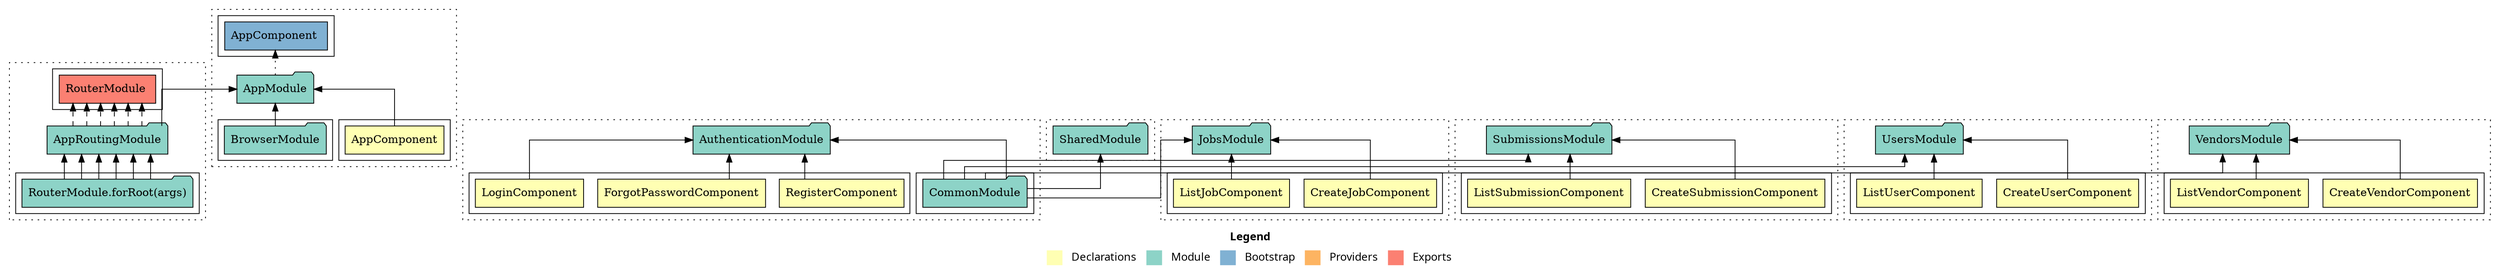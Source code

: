digraph dependencies { node [shape="rect", style="filled", colorscheme=set312]; ranksep=0.4; compound=false; remincross=true; splines=true; splines=ortho; rankdir=LR; rankdir=TB; rankdir=BT; label=<<table BORDER="0"> <tr> <td colspan="5" align="center"><b>Legend</b></td> </tr> <tr> <td> <table BORDER="0"> <tr> <td bgcolor="#ffffb3" width="20"></td> <td>  Declarations</td> </tr> </table> </td> <td> <table BORDER="0"> <tr> <td bgcolor="#8dd3c7" width="20"></td> <td>  Module</td> </tr> </table> </td> <td> <table BORDER="0"> <tr> <td bgcolor="#80b1d3" width="20"></td> <td>  Bootstrap</td> </tr> </table> </td> <td> <table BORDER="0"> <tr> <td bgcolor="#fdb462" width="20"></td> <td>  Providers</td> </tr> </table> </td> <td> <table BORDER="0"> <tr> <td bgcolor="#fb8072" width="20"></td> <td>  Exports</td> </tr> </table> </td> </tr></table>>; ratio=compress; fontname="Times-12";  subgraph "cluster_AppRoutingModule" { label=""; style="dotted"; node [shape="folder", fillcolor=1];  subgraph cluster_AppRoutingModule_declarations { style="solid"; node [style="filled", shape="rect"];  }    subgraph cluster_AppRoutingModule_imports { style="solid"; node [style="filled", fillcolor=1, shape="rect"];   "RouterModule.forRoot(args)" [label="RouterModule.forRoot(args)", shape="folder"];   }   "RouterModule.forRoot(args)" -> "AppRoutingModule" [lhead="cluster_AppRoutingModule", ltail="cluster_AppRoutingModule_imports"];     subgraph cluster_AppRoutingModule_exports { style="solid"; node [style="filled", fillcolor=4, shape="rect"];  "RouterModule " [label="RouterModule ", shape="rect"]  }  "AppRoutingModule" -> "RouterModule " [style="dashed", ltail="cluster_AppRoutingModule" lhead="cluster_AppRoutingModule_exports"];    subgraph cluster_AppRoutingModule_bootstrap { style="solid"; node [style="filled", fillcolor=5, shape="rect"];  }    subgraph cluster_AppRoutingModule_providers { style="solid"; node [style="filled", fillcolor=6, shape="rect"];  }   }  subgraph "cluster_AppModule" { label=""; style="dotted"; node [shape="folder", fillcolor=1];  subgraph cluster_AppModule_declarations { style="solid"; node [style="filled", shape="rect"];  node [fillcolor=2]; "AppComponent";  }  "AppComponent" -> "AppModule" [style="solid", lhead="cluster_AppModule" ltail="cluster_AppModule_declarations"]; subgraph "cluster_AppModule_AppComponent_providers" { style="solid";  }    subgraph cluster_AppModule_imports { style="solid"; node [style="filled", fillcolor=1, shape="rect"];   "BrowserModule" [label="BrowserModule", shape="folder"];    "AppRoutingModule" [label="AppRoutingModule", shape="folder"];   }   "BrowserModule" -> "AppModule" [lhead="cluster_AppModule", ltail="cluster_AppModule_imports"];    "AppRoutingModule" -> "AppModule" [lhead="cluster_AppModule", ltail="cluster_AppModule_imports"];     subgraph cluster_AppModule_exports { style="solid"; node [style="filled", fillcolor=4, shape="rect"];  }    subgraph cluster_AppModule_bootstrap { style="solid"; node [style="filled", fillcolor=5, shape="rect"];  "AppComponent " [label="AppComponent ", shape="rect"]  }  "AppModule" -> "AppComponent " [style="dotted", lhead="cluster_AppModule_bootstrap" ltail="cluster_AppModule"];    subgraph cluster_AppModule_providers { style="solid"; node [style="filled", fillcolor=6, shape="rect"];  }   }  subgraph "cluster_AppRoutingModule" { label=""; style="dotted"; node [shape="folder", fillcolor=1];  subgraph cluster_AppRoutingModule_declarations { style="solid"; node [style="filled", shape="rect"];  }    subgraph cluster_AppRoutingModule_imports { style="solid"; node [style="filled", fillcolor=1, shape="rect"];   "RouterModule.forRoot(args)" [label="RouterModule.forRoot(args)", shape="folder"];   }   "RouterModule.forRoot(args)" -> "AppRoutingModule" [lhead="cluster_AppRoutingModule", ltail="cluster_AppRoutingModule_imports"];     subgraph cluster_AppRoutingModule_exports { style="solid"; node [style="filled", fillcolor=4, shape="rect"];  "RouterModule " [label="RouterModule ", shape="rect"]  }  "AppRoutingModule" -> "RouterModule " [style="dashed", ltail="cluster_AppRoutingModule" lhead="cluster_AppRoutingModule_exports"];    subgraph cluster_AppRoutingModule_bootstrap { style="solid"; node [style="filled", fillcolor=5, shape="rect"];  }    subgraph cluster_AppRoutingModule_providers { style="solid"; node [style="filled", fillcolor=6, shape="rect"];  }   }  subgraph "cluster_AuthenticationModule" { label=""; style="dotted"; node [shape="folder", fillcolor=1];  subgraph cluster_AuthenticationModule_declarations { style="solid"; node [style="filled", shape="rect"];  node [fillcolor=2]; "LoginComponent";  node [fillcolor=2]; "RegisterComponent";  node [fillcolor=2]; "ForgotPasswordComponent";  }  "LoginComponent" -> "AuthenticationModule" [style="solid", lhead="cluster_AuthenticationModule" ltail="cluster_AuthenticationModule_declarations"]; subgraph "cluster_AuthenticationModule_LoginComponent_providers" { style="solid";  }  "RegisterComponent" -> "AuthenticationModule" [style="solid", lhead="cluster_AuthenticationModule" ltail="cluster_AuthenticationModule_declarations"]; subgraph "cluster_AuthenticationModule_RegisterComponent_providers" { style="solid";  }  "ForgotPasswordComponent" -> "AuthenticationModule" [style="solid", lhead="cluster_AuthenticationModule" ltail="cluster_AuthenticationModule_declarations"]; subgraph "cluster_AuthenticationModule_ForgotPasswordComponent_providers" { style="solid";  }    subgraph cluster_AuthenticationModule_imports { style="solid"; node [style="filled", fillcolor=1, shape="rect"];   "CommonModule" [label="CommonModule", shape="folder"];   }   "CommonModule" -> "AuthenticationModule" [lhead="cluster_AuthenticationModule", ltail="cluster_AuthenticationModule_imports"];     subgraph cluster_AuthenticationModule_exports { style="solid"; node [style="filled", fillcolor=4, shape="rect"];  }    subgraph cluster_AuthenticationModule_bootstrap { style="solid"; node [style="filled", fillcolor=5, shape="rect"];  }    subgraph cluster_AuthenticationModule_providers { style="solid"; node [style="filled", fillcolor=6, shape="rect"];  }   }  subgraph "cluster_AppRoutingModule" { label=""; style="dotted"; node [shape="folder", fillcolor=1];  subgraph cluster_AppRoutingModule_declarations { style="solid"; node [style="filled", shape="rect"];  }    subgraph cluster_AppRoutingModule_imports { style="solid"; node [style="filled", fillcolor=1, shape="rect"];   "RouterModule.forRoot(args)" [label="RouterModule.forRoot(args)", shape="folder"];   }   "RouterModule.forRoot(args)" -> "AppRoutingModule" [lhead="cluster_AppRoutingModule", ltail="cluster_AppRoutingModule_imports"];     subgraph cluster_AppRoutingModule_exports { style="solid"; node [style="filled", fillcolor=4, shape="rect"];  "RouterModule " [label="RouterModule ", shape="rect"]  }  "AppRoutingModule" -> "RouterModule " [style="dashed", ltail="cluster_AppRoutingModule" lhead="cluster_AppRoutingModule_exports"];    subgraph cluster_AppRoutingModule_bootstrap { style="solid"; node [style="filled", fillcolor=5, shape="rect"];  }    subgraph cluster_AppRoutingModule_providers { style="solid"; node [style="filled", fillcolor=6, shape="rect"];  }   }  subgraph "cluster_JobsModule" { label=""; style="dotted"; node [shape="folder", fillcolor=1];  subgraph cluster_JobsModule_declarations { style="solid"; node [style="filled", shape="rect"];  node [fillcolor=2]; "CreateJobComponent";  node [fillcolor=2]; "ListJobComponent";  }  "CreateJobComponent" -> "JobsModule" [style="solid", lhead="cluster_JobsModule" ltail="cluster_JobsModule_declarations"]; subgraph "cluster_JobsModule_CreateJobComponent_providers" { style="solid";  }  "ListJobComponent" -> "JobsModule" [style="solid", lhead="cluster_JobsModule" ltail="cluster_JobsModule_declarations"]; subgraph "cluster_JobsModule_ListJobComponent_providers" { style="solid";  }    subgraph cluster_JobsModule_imports { style="solid"; node [style="filled", fillcolor=1, shape="rect"];   "CommonModule" [label="CommonModule", shape="folder"];   }   "CommonModule" -> "JobsModule" [lhead="cluster_JobsModule", ltail="cluster_JobsModule_imports"];     subgraph cluster_JobsModule_exports { style="solid"; node [style="filled", fillcolor=4, shape="rect"];  }    subgraph cluster_JobsModule_bootstrap { style="solid"; node [style="filled", fillcolor=5, shape="rect"];  }    subgraph cluster_JobsModule_providers { style="solid"; node [style="filled", fillcolor=6, shape="rect"];  }   }  subgraph "cluster_SharedModule" { label=""; style="dotted"; node [shape="folder", fillcolor=1];  subgraph cluster_SharedModule_declarations { style="solid"; node [style="filled", shape="rect"];  }    subgraph cluster_SharedModule_imports { style="solid"; node [style="filled", fillcolor=1, shape="rect"];   "CommonModule" [label="CommonModule", shape="folder"];   }   "CommonModule" -> "SharedModule" [lhead="cluster_SharedModule", ltail="cluster_SharedModule_imports"];     subgraph cluster_SharedModule_exports { style="solid"; node [style="filled", fillcolor=4, shape="rect"];  }    subgraph cluster_SharedModule_bootstrap { style="solid"; node [style="filled", fillcolor=5, shape="rect"];  }    subgraph cluster_SharedModule_providers { style="solid"; node [style="filled", fillcolor=6, shape="rect"];  }   }  subgraph "cluster_AppRoutingModule" { label=""; style="dotted"; node [shape="folder", fillcolor=1];  subgraph cluster_AppRoutingModule_declarations { style="solid"; node [style="filled", shape="rect"];  }    subgraph cluster_AppRoutingModule_imports { style="solid"; node [style="filled", fillcolor=1, shape="rect"];   "RouterModule.forRoot(args)" [label="RouterModule.forRoot(args)", shape="folder"];   }   "RouterModule.forRoot(args)" -> "AppRoutingModule" [lhead="cluster_AppRoutingModule", ltail="cluster_AppRoutingModule_imports"];     subgraph cluster_AppRoutingModule_exports { style="solid"; node [style="filled", fillcolor=4, shape="rect"];  "RouterModule " [label="RouterModule ", shape="rect"]  }  "AppRoutingModule" -> "RouterModule " [style="dashed", ltail="cluster_AppRoutingModule" lhead="cluster_AppRoutingModule_exports"];    subgraph cluster_AppRoutingModule_bootstrap { style="solid"; node [style="filled", fillcolor=5, shape="rect"];  }    subgraph cluster_AppRoutingModule_providers { style="solid"; node [style="filled", fillcolor=6, shape="rect"];  }   }  subgraph "cluster_SubmissionsModule" { label=""; style="dotted"; node [shape="folder", fillcolor=1];  subgraph cluster_SubmissionsModule_declarations { style="solid"; node [style="filled", shape="rect"];  node [fillcolor=2]; "CreateSubmissionComponent";  node [fillcolor=2]; "ListSubmissionComponent";  }  "CreateSubmissionComponent" -> "SubmissionsModule" [style="solid", lhead="cluster_SubmissionsModule" ltail="cluster_SubmissionsModule_declarations"]; subgraph "cluster_SubmissionsModule_CreateSubmissionComponent_providers" { style="solid";  }  "ListSubmissionComponent" -> "SubmissionsModule" [style="solid", lhead="cluster_SubmissionsModule" ltail="cluster_SubmissionsModule_declarations"]; subgraph "cluster_SubmissionsModule_ListSubmissionComponent_providers" { style="solid";  }    subgraph cluster_SubmissionsModule_imports { style="solid"; node [style="filled", fillcolor=1, shape="rect"];   "CommonModule" [label="CommonModule", shape="folder"];   }   "CommonModule" -> "SubmissionsModule" [lhead="cluster_SubmissionsModule", ltail="cluster_SubmissionsModule_imports"];     subgraph cluster_SubmissionsModule_exports { style="solid"; node [style="filled", fillcolor=4, shape="rect"];  }    subgraph cluster_SubmissionsModule_bootstrap { style="solid"; node [style="filled", fillcolor=5, shape="rect"];  }    subgraph cluster_SubmissionsModule_providers { style="solid"; node [style="filled", fillcolor=6, shape="rect"];  }   }  subgraph "cluster_AppRoutingModule" { label=""; style="dotted"; node [shape="folder", fillcolor=1];  subgraph cluster_AppRoutingModule_declarations { style="solid"; node [style="filled", shape="rect"];  }    subgraph cluster_AppRoutingModule_imports { style="solid"; node [style="filled", fillcolor=1, shape="rect"];   "RouterModule.forRoot(args)" [label="RouterModule.forRoot(args)", shape="folder"];   }   "RouterModule.forRoot(args)" -> "AppRoutingModule" [lhead="cluster_AppRoutingModule", ltail="cluster_AppRoutingModule_imports"];     subgraph cluster_AppRoutingModule_exports { style="solid"; node [style="filled", fillcolor=4, shape="rect"];  "RouterModule " [label="RouterModule ", shape="rect"]  }  "AppRoutingModule" -> "RouterModule " [style="dashed", ltail="cluster_AppRoutingModule" lhead="cluster_AppRoutingModule_exports"];    subgraph cluster_AppRoutingModule_bootstrap { style="solid"; node [style="filled", fillcolor=5, shape="rect"];  }    subgraph cluster_AppRoutingModule_providers { style="solid"; node [style="filled", fillcolor=6, shape="rect"];  }   }  subgraph "cluster_UsersModule" { label=""; style="dotted"; node [shape="folder", fillcolor=1];  subgraph cluster_UsersModule_declarations { style="solid"; node [style="filled", shape="rect"];  node [fillcolor=2]; "CreateUserComponent";  node [fillcolor=2]; "ListUserComponent";  }  "CreateUserComponent" -> "UsersModule" [style="solid", lhead="cluster_UsersModule" ltail="cluster_UsersModule_declarations"]; subgraph "cluster_UsersModule_CreateUserComponent_providers" { style="solid";  }  "ListUserComponent" -> "UsersModule" [style="solid", lhead="cluster_UsersModule" ltail="cluster_UsersModule_declarations"]; subgraph "cluster_UsersModule_ListUserComponent_providers" { style="solid";  }    subgraph cluster_UsersModule_imports { style="solid"; node [style="filled", fillcolor=1, shape="rect"];   "CommonModule" [label="CommonModule", shape="folder"];   }   "CommonModule" -> "UsersModule" [lhead="cluster_UsersModule", ltail="cluster_UsersModule_imports"];     subgraph cluster_UsersModule_exports { style="solid"; node [style="filled", fillcolor=4, shape="rect"];  }    subgraph cluster_UsersModule_bootstrap { style="solid"; node [style="filled", fillcolor=5, shape="rect"];  }    subgraph cluster_UsersModule_providers { style="solid"; node [style="filled", fillcolor=6, shape="rect"];  }   }  subgraph "cluster_AppRoutingModule" { label=""; style="dotted"; node [shape="folder", fillcolor=1];  subgraph cluster_AppRoutingModule_declarations { style="solid"; node [style="filled", shape="rect"];  }    subgraph cluster_AppRoutingModule_imports { style="solid"; node [style="filled", fillcolor=1, shape="rect"];   "RouterModule.forRoot(args)" [label="RouterModule.forRoot(args)", shape="folder"];   }   "RouterModule.forRoot(args)" -> "AppRoutingModule" [lhead="cluster_AppRoutingModule", ltail="cluster_AppRoutingModule_imports"];     subgraph cluster_AppRoutingModule_exports { style="solid"; node [style="filled", fillcolor=4, shape="rect"];  "RouterModule " [label="RouterModule ", shape="rect"]  }  "AppRoutingModule" -> "RouterModule " [style="dashed", ltail="cluster_AppRoutingModule" lhead="cluster_AppRoutingModule_exports"];    subgraph cluster_AppRoutingModule_bootstrap { style="solid"; node [style="filled", fillcolor=5, shape="rect"];  }    subgraph cluster_AppRoutingModule_providers { style="solid"; node [style="filled", fillcolor=6, shape="rect"];  }   }  subgraph "cluster_VendorsModule" { label=""; style="dotted"; node [shape="folder", fillcolor=1];  subgraph cluster_VendorsModule_declarations { style="solid"; node [style="filled", shape="rect"];  node [fillcolor=2]; "CreateVendorComponent";  node [fillcolor=2]; "ListVendorComponent";  }  "CreateVendorComponent" -> "VendorsModule" [style="solid", lhead="cluster_VendorsModule" ltail="cluster_VendorsModule_declarations"]; subgraph "cluster_VendorsModule_CreateVendorComponent_providers" { style="solid";  }  "ListVendorComponent" -> "VendorsModule" [style="solid", lhead="cluster_VendorsModule" ltail="cluster_VendorsModule_declarations"]; subgraph "cluster_VendorsModule_ListVendorComponent_providers" { style="solid";  }    subgraph cluster_VendorsModule_imports { style="solid"; node [style="filled", fillcolor=1, shape="rect"];   "CommonModule" [label="CommonModule", shape="folder"];   }   "CommonModule" -> "VendorsModule" [lhead="cluster_VendorsModule", ltail="cluster_VendorsModule_imports"];     subgraph cluster_VendorsModule_exports { style="solid"; node [style="filled", fillcolor=4, shape="rect"];  }    subgraph cluster_VendorsModule_bootstrap { style="solid"; node [style="filled", fillcolor=5, shape="rect"];  }    subgraph cluster_VendorsModule_providers { style="solid"; node [style="filled", fillcolor=6, shape="rect"];  }   }  }
